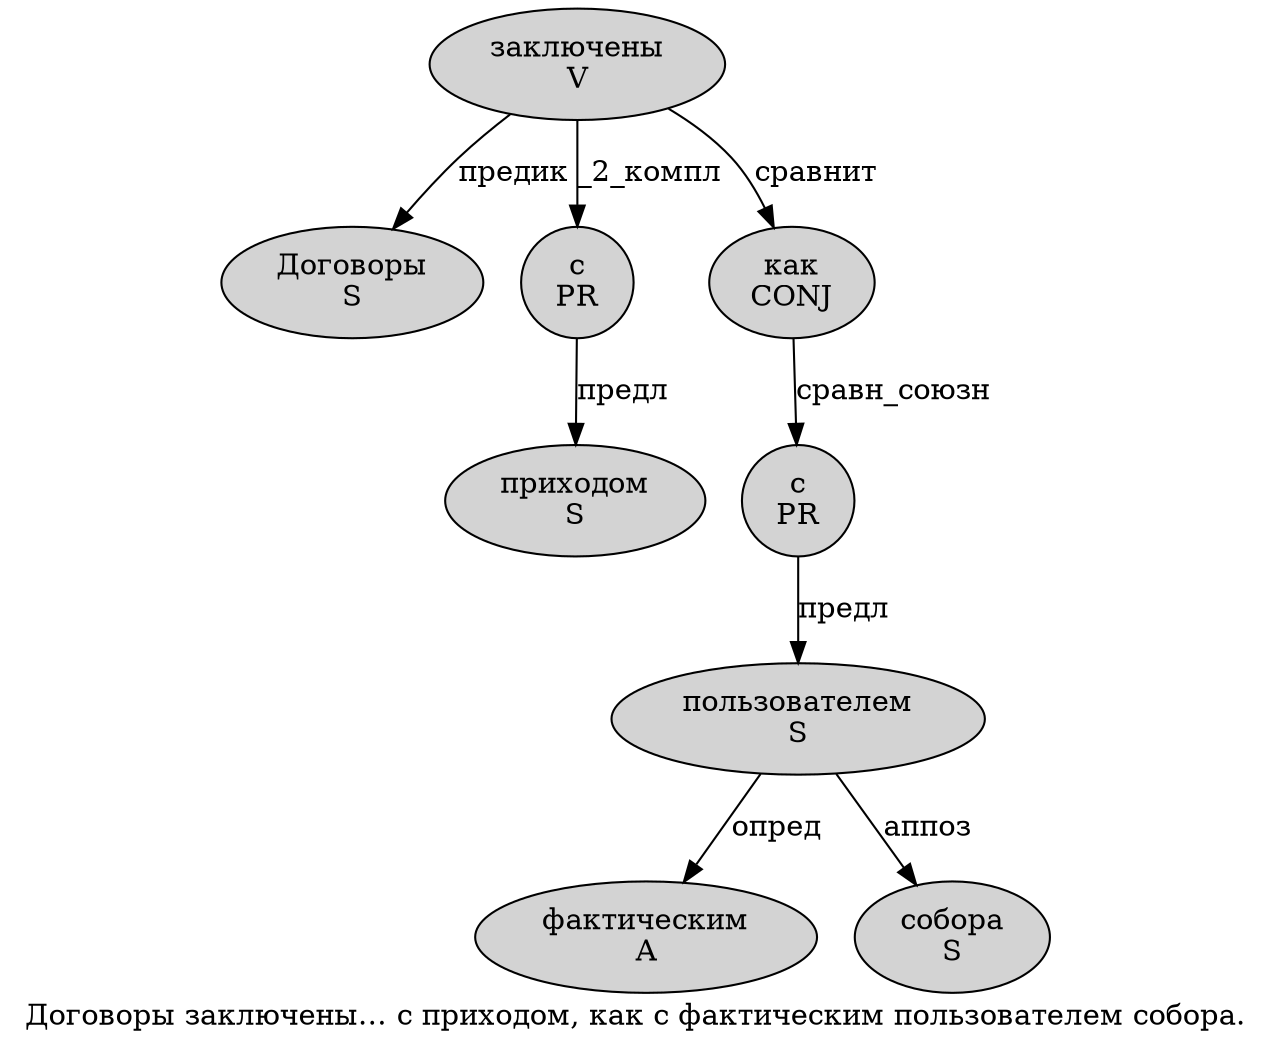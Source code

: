 digraph SENTENCE_685 {
	graph [label="Договоры заключены… с приходом, как с фактическим пользователем собора."]
	node [style=filled]
		0 [label="Договоры
S" color="" fillcolor=lightgray penwidth=1 shape=ellipse]
		1 [label="заключены
V" color="" fillcolor=lightgray penwidth=1 shape=ellipse]
		3 [label="с
PR" color="" fillcolor=lightgray penwidth=1 shape=ellipse]
		4 [label="приходом
S" color="" fillcolor=lightgray penwidth=1 shape=ellipse]
		6 [label="как
CONJ" color="" fillcolor=lightgray penwidth=1 shape=ellipse]
		7 [label="с
PR" color="" fillcolor=lightgray penwidth=1 shape=ellipse]
		8 [label="фактическим
A" color="" fillcolor=lightgray penwidth=1 shape=ellipse]
		9 [label="пользователем
S" color="" fillcolor=lightgray penwidth=1 shape=ellipse]
		10 [label="собора
S" color="" fillcolor=lightgray penwidth=1 shape=ellipse]
			3 -> 4 [label="предл"]
			7 -> 9 [label="предл"]
			9 -> 8 [label="опред"]
			9 -> 10 [label="аппоз"]
			1 -> 0 [label="предик"]
			1 -> 3 [label="_2_компл"]
			1 -> 6 [label="сравнит"]
			6 -> 7 [label="сравн_союзн"]
}